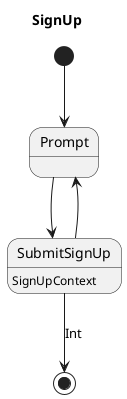 @startuml

title SignUp

!$export_lang = %getenv("export_lang")

[*] --> Prompt

Prompt --> SubmitSignUp

SubmitSignUp --> Prompt
SubmitSignUp: SignUpContext

' Temporary workaround for a FlowKit bug in Android where
' a flow returns Void/Unit would cause NullPointerException
!if ($export_lang == "swift")
SubmitSignUp --> [*]
!else
SubmitSignUp --> [*]: Int
!endif

@enduml
